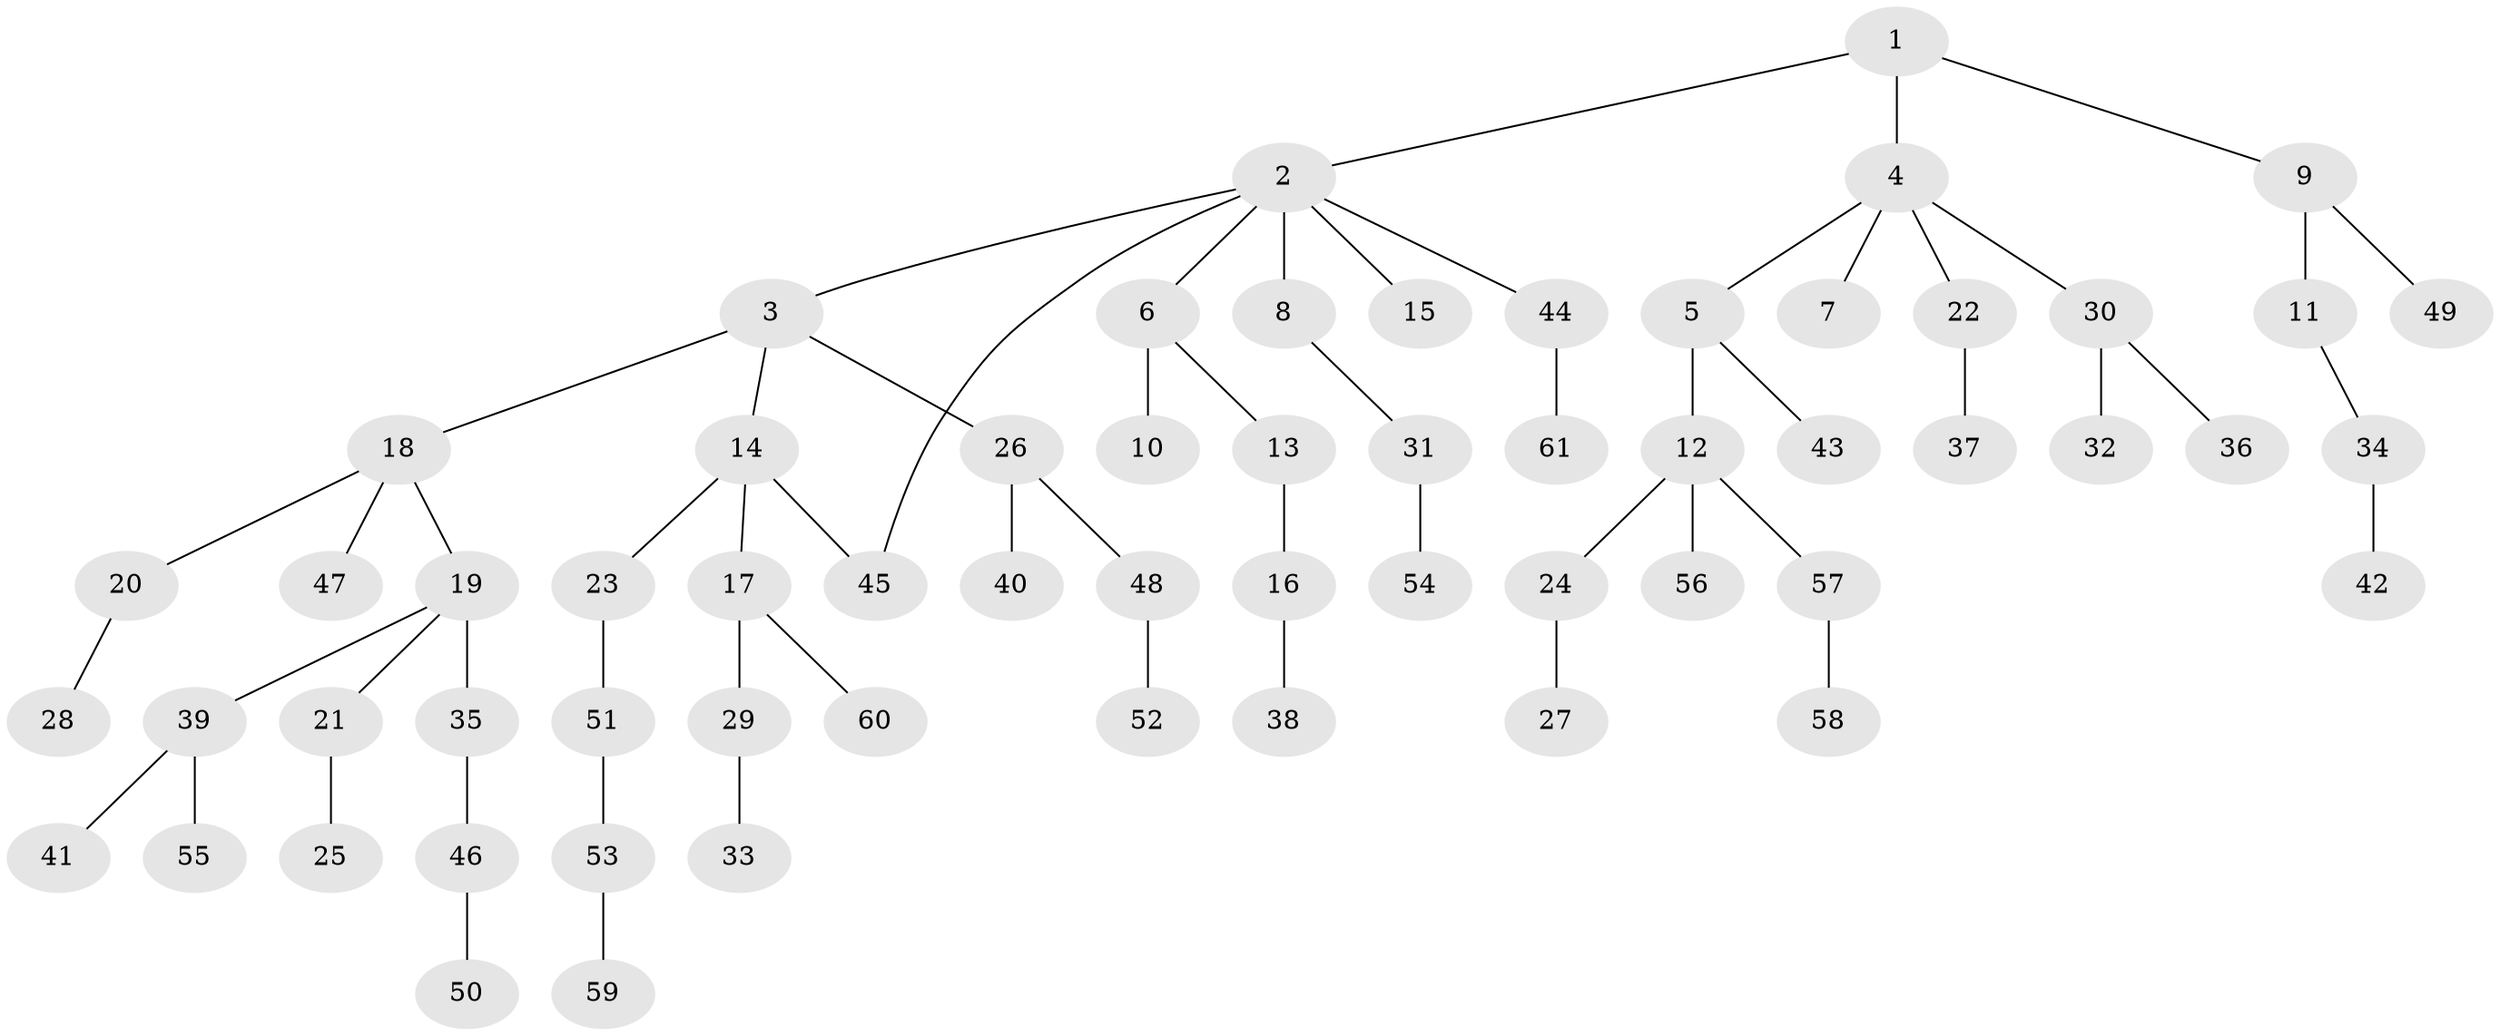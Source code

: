 // original degree distribution, {4: 0.1, 8: 0.008333333333333333, 7: 0.008333333333333333, 1: 0.5166666666666667, 6: 0.008333333333333333, 3: 0.11666666666666667, 2: 0.21666666666666667, 5: 0.025}
// Generated by graph-tools (version 1.1) at 2025/34/03/09/25 02:34:30]
// undirected, 61 vertices, 61 edges
graph export_dot {
graph [start="1"]
  node [color=gray90,style=filled];
  1;
  2;
  3;
  4;
  5;
  6;
  7;
  8;
  9;
  10;
  11;
  12;
  13;
  14;
  15;
  16;
  17;
  18;
  19;
  20;
  21;
  22;
  23;
  24;
  25;
  26;
  27;
  28;
  29;
  30;
  31;
  32;
  33;
  34;
  35;
  36;
  37;
  38;
  39;
  40;
  41;
  42;
  43;
  44;
  45;
  46;
  47;
  48;
  49;
  50;
  51;
  52;
  53;
  54;
  55;
  56;
  57;
  58;
  59;
  60;
  61;
  1 -- 2 [weight=1.0];
  1 -- 4 [weight=1.0];
  1 -- 9 [weight=1.0];
  2 -- 3 [weight=1.0];
  2 -- 6 [weight=1.0];
  2 -- 8 [weight=1.0];
  2 -- 15 [weight=1.0];
  2 -- 44 [weight=1.0];
  2 -- 45 [weight=1.0];
  3 -- 14 [weight=1.0];
  3 -- 18 [weight=1.0];
  3 -- 26 [weight=1.0];
  4 -- 5 [weight=1.0];
  4 -- 7 [weight=1.0];
  4 -- 22 [weight=1.0];
  4 -- 30 [weight=1.0];
  5 -- 12 [weight=1.0];
  5 -- 43 [weight=1.0];
  6 -- 10 [weight=1.0];
  6 -- 13 [weight=1.0];
  8 -- 31 [weight=1.0];
  9 -- 11 [weight=1.0];
  9 -- 49 [weight=1.0];
  11 -- 34 [weight=1.0];
  12 -- 24 [weight=1.0];
  12 -- 56 [weight=1.0];
  12 -- 57 [weight=1.0];
  13 -- 16 [weight=1.0];
  14 -- 17 [weight=1.0];
  14 -- 23 [weight=1.0];
  14 -- 45 [weight=1.0];
  16 -- 38 [weight=1.0];
  17 -- 29 [weight=1.0];
  17 -- 60 [weight=1.0];
  18 -- 19 [weight=1.0];
  18 -- 20 [weight=1.0];
  18 -- 47 [weight=1.0];
  19 -- 21 [weight=1.0];
  19 -- 35 [weight=3.0];
  19 -- 39 [weight=1.0];
  20 -- 28 [weight=1.0];
  21 -- 25 [weight=3.0];
  22 -- 37 [weight=1.0];
  23 -- 51 [weight=1.0];
  24 -- 27 [weight=1.0];
  26 -- 40 [weight=1.0];
  26 -- 48 [weight=1.0];
  29 -- 33 [weight=2.0];
  30 -- 32 [weight=1.0];
  30 -- 36 [weight=1.0];
  31 -- 54 [weight=1.0];
  34 -- 42 [weight=1.0];
  35 -- 46 [weight=1.0];
  39 -- 41 [weight=1.0];
  39 -- 55 [weight=1.0];
  44 -- 61 [weight=1.0];
  46 -- 50 [weight=1.0];
  48 -- 52 [weight=1.0];
  51 -- 53 [weight=1.0];
  53 -- 59 [weight=1.0];
  57 -- 58 [weight=1.0];
}
